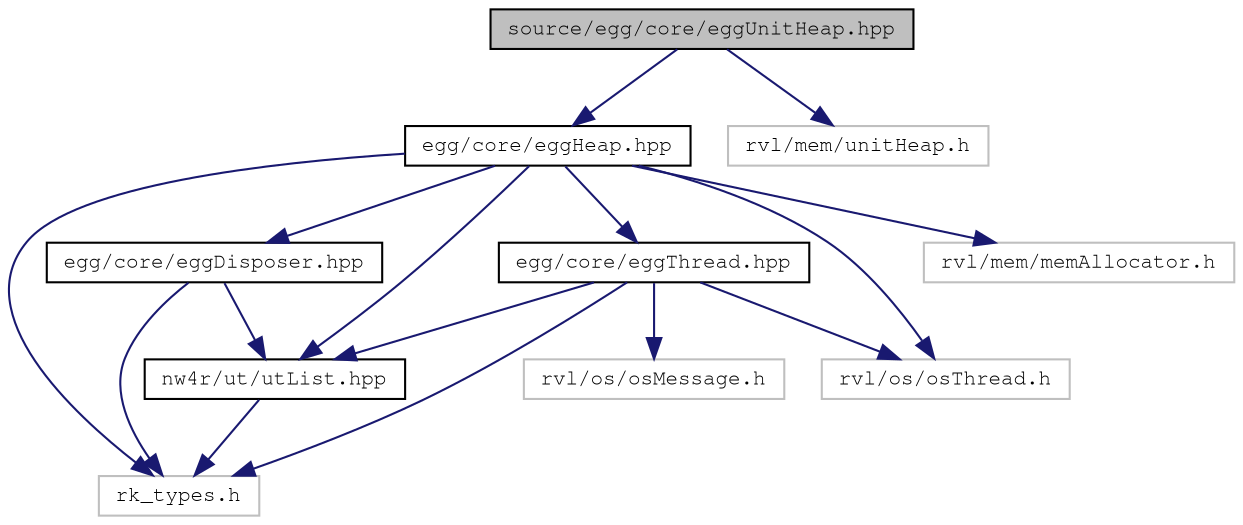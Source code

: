 digraph "source/egg/core/eggUnitHeap.hpp"
{
 // LATEX_PDF_SIZE
  edge [fontname="FreeMono",fontsize="10",labelfontname="FreeMono",labelfontsize="10"];
  node [fontname="FreeMono",fontsize="10",shape=record];
  Node1 [label="source/egg/core/eggUnitHeap.hpp",height=0.2,width=0.4,color="black", fillcolor="grey75", style="filled", fontcolor="black",tooltip="EGG wraper for unit heaps (each element uniform size)."];
  Node1 -> Node2 [color="midnightblue",fontsize="10",style="solid",fontname="FreeMono"];
  Node2 [label="egg/core/eggHeap.hpp",height=0.2,width=0.4,color="black", fillcolor="white", style="filled",URL="$egg_heap_8hpp.html",tooltip="Base Heap class."];
  Node2 -> Node3 [color="midnightblue",fontsize="10",style="solid",fontname="FreeMono"];
  Node3 [label="egg/core/eggDisposer.hpp",height=0.2,width=0.4,color="black", fillcolor="white", style="filled",URL="$egg_disposer_8hpp.html",tooltip="Headers for EGG::Disposer."];
  Node3 -> Node4 [color="midnightblue",fontsize="10",style="solid",fontname="FreeMono"];
  Node4 [label="nw4r/ut/utList.hpp",height=0.2,width=0.4,color="black", fillcolor="white", style="filled",URL="$ut_list_8hpp_source.html",tooltip=" "];
  Node4 -> Node5 [color="midnightblue",fontsize="10",style="solid",fontname="FreeMono"];
  Node5 [label="rk_types.h",height=0.2,width=0.4,color="grey75", fillcolor="white", style="filled",tooltip=" "];
  Node3 -> Node5 [color="midnightblue",fontsize="10",style="solid",fontname="FreeMono"];
  Node2 -> Node4 [color="midnightblue",fontsize="10",style="solid",fontname="FreeMono"];
  Node2 -> Node5 [color="midnightblue",fontsize="10",style="solid",fontname="FreeMono"];
  Node2 -> Node6 [color="midnightblue",fontsize="10",style="solid",fontname="FreeMono"];
  Node6 [label="rvl/os/osThread.h",height=0.2,width=0.4,color="grey75", fillcolor="white", style="filled",tooltip=" "];
  Node2 -> Node7 [color="midnightblue",fontsize="10",style="solid",fontname="FreeMono"];
  Node7 [label="egg/core/eggThread.hpp",height=0.2,width=0.4,color="black", fillcolor="white", style="filled",URL="$egg_thread_8hpp.html",tooltip="Thread class for extending."];
  Node7 -> Node4 [color="midnightblue",fontsize="10",style="solid",fontname="FreeMono"];
  Node7 -> Node5 [color="midnightblue",fontsize="10",style="solid",fontname="FreeMono"];
  Node7 -> Node8 [color="midnightblue",fontsize="10",style="solid",fontname="FreeMono"];
  Node8 [label="rvl/os/osMessage.h",height=0.2,width=0.4,color="grey75", fillcolor="white", style="filled",tooltip=" "];
  Node7 -> Node6 [color="midnightblue",fontsize="10",style="solid",fontname="FreeMono"];
  Node2 -> Node9 [color="midnightblue",fontsize="10",style="solid",fontname="FreeMono"];
  Node9 [label="rvl/mem/memAllocator.h",height=0.2,width=0.4,color="grey75", fillcolor="white", style="filled",tooltip=" "];
  Node1 -> Node10 [color="midnightblue",fontsize="10",style="solid",fontname="FreeMono"];
  Node10 [label="rvl/mem/unitHeap.h",height=0.2,width=0.4,color="grey75", fillcolor="white", style="filled",tooltip=" "];
}
